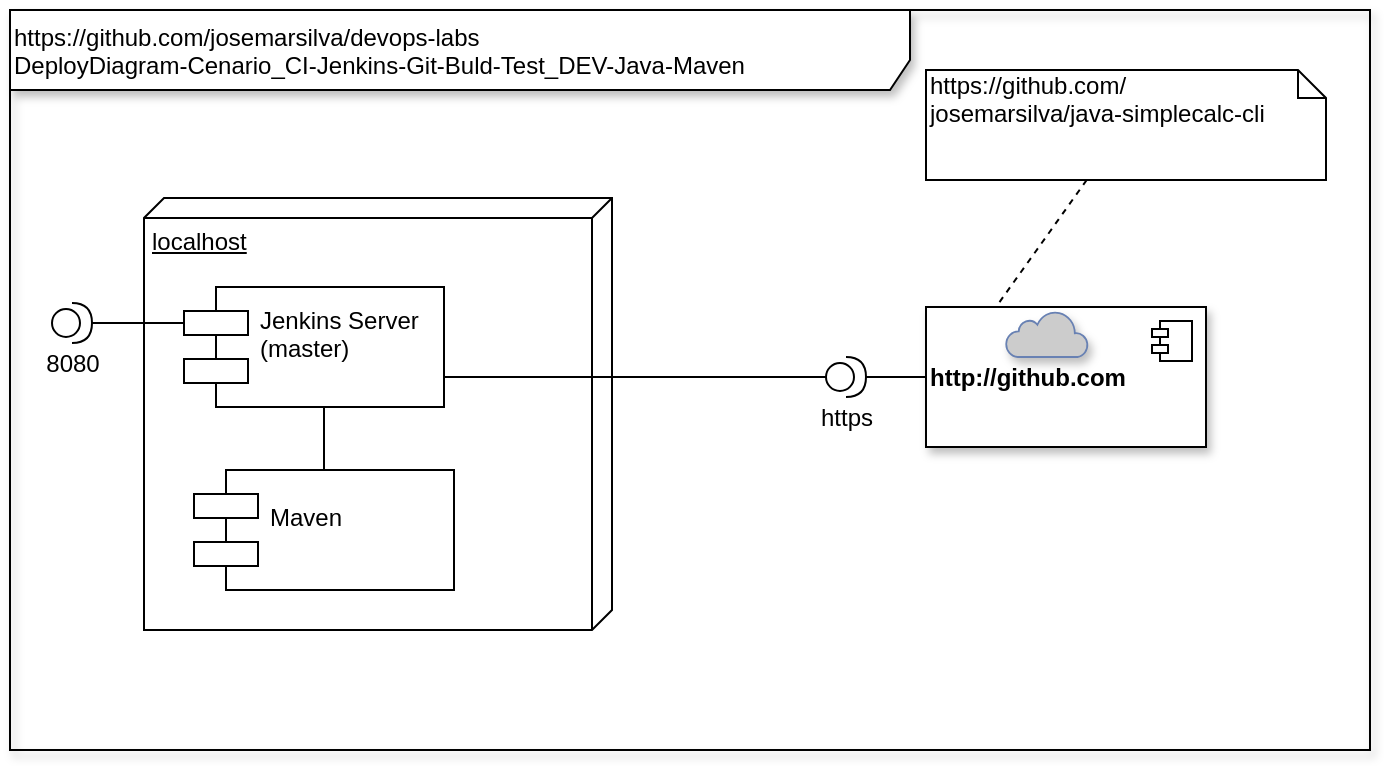 <mxfile version="10.8.0" type="device"><diagram id="c1af6ed1-5dd4-e5cc-a44b-6a3fdba68739" name="Page-1"><mxGraphModel dx="840" dy="536" grid="1" gridSize="10" guides="1" tooltips="1" connect="1" arrows="1" fold="1" page="1" pageScale="1" pageWidth="827" pageHeight="1169" background="#ffffff" math="0" shadow="0"><root><mxCell id="0"/><mxCell id="1" parent="0"/><mxCell id="3" value="https://github.com/josemarsilva/devops-labs&lt;br&gt;DeployDiagram-Cenario_CI-Jenkins-Git-Buld-Test_DEV-Java-Maven" style="shape=umlFrame;whiteSpace=wrap;html=1;shadow=1;width=450;height=40;align=left;verticalAlign=top;" parent="1" vertex="1"><mxGeometry width="680" height="370" as="geometry"/></mxCell><mxCell id="12" value="&lt;b&gt;http://github.com&lt;/b&gt;" style="html=1;shadow=1;align=left;" parent="1" vertex="1"><mxGeometry x="458" y="148.5" width="140" height="70" as="geometry"/></mxCell><mxCell id="13" value="" style="shape=component;jettyWidth=8;jettyHeight=4;" parent="12" vertex="1"><mxGeometry x="1" width="20" height="20" relative="1" as="geometry"><mxPoint x="-27" y="7" as="offset"/></mxGeometry></mxCell><mxCell id="10" value="" style="html=1;outlineConnect=0;fillColor=#CCCCCC;strokeColor=#6881B3;gradientColor=none;gradientDirection=north;strokeWidth=2;shape=mxgraph.networks.cloud;fontColor=#ffffff;shadow=1;align=left;" parent="12" vertex="1"><mxGeometry x="40" y="2" width="41" height="23" as="geometry"/></mxCell><mxCell id="14" style="edgeStyle=orthogonalEdgeStyle;rounded=0;html=1;exitX=0;exitY=0.25;entryX=0;entryY=0.25;jettySize=auto;orthogonalLoop=1;" parent="1" source="12" target="12" edge="1"><mxGeometry relative="1" as="geometry"/></mxCell><mxCell id="1h4oordIncqZEZS934fF-22" value="localhost" style="verticalAlign=top;align=left;spacingTop=8;spacingLeft=2;spacingRight=12;shape=cube;size=10;direction=south;fontStyle=4;html=1;" parent="1" vertex="1"><mxGeometry x="67" y="94" width="234" height="216" as="geometry"/></mxCell><mxCell id="bvjkE3-LJcjfqgepDEgw-20" style="edgeStyle=orthogonalEdgeStyle;rounded=0;orthogonalLoop=1;jettySize=auto;html=1;exitX=0.5;exitY=1;exitDx=0;exitDy=0;entryX=0.5;entryY=0;entryDx=0;entryDy=0;endArrow=none;endFill=0;" edge="1" parent="1" source="1h4oordIncqZEZS934fF-23" target="bvjkE3-LJcjfqgepDEgw-19"><mxGeometry relative="1" as="geometry"/></mxCell><mxCell id="1h4oordIncqZEZS934fF-23" value="Jenkins Server&#10;(master)&#10;" style="shape=component;align=left;spacingLeft=36;" parent="1" vertex="1"><mxGeometry x="87" y="138.5" width="130" height="60" as="geometry"/></mxCell><mxCell id="1h4oordIncqZEZS934fF-32" style="edgeStyle=orthogonalEdgeStyle;rounded=0;orthogonalLoop=1;jettySize=auto;html=1;entryX=0;entryY=0.5;entryDx=0;entryDy=0;endArrow=none;endFill=0;" parent="1" source="1h4oordIncqZEZS934fF-31" target="12" edge="1"><mxGeometry relative="1" as="geometry"/></mxCell><mxCell id="1h4oordIncqZEZS934fF-31" value="https" style="shape=providedRequiredInterface;html=1;verticalLabelPosition=bottom;" parent="1" vertex="1"><mxGeometry x="408" y="173.5" width="20" height="20" as="geometry"/></mxCell><mxCell id="1h4oordIncqZEZS934fF-37" style="edgeStyle=none;rounded=0;orthogonalLoop=1;jettySize=auto;html=1;entryX=0;entryY=0.3;entryDx=0;entryDy=0;endArrow=none;endFill=0;" parent="1" source="1h4oordIncqZEZS934fF-36" target="1h4oordIncqZEZS934fF-23" edge="1"><mxGeometry relative="1" as="geometry"/></mxCell><mxCell id="1h4oordIncqZEZS934fF-36" value="8080" style="shape=providedRequiredInterface;html=1;verticalLabelPosition=bottom;" parent="1" vertex="1"><mxGeometry x="21" y="146.5" width="20" height="20" as="geometry"/></mxCell><mxCell id="1h4oordIncqZEZS934fF-35" style="rounded=0;orthogonalLoop=1;jettySize=auto;html=1;exitX=1;exitY=0.75;exitDx=0;exitDy=0;entryX=0;entryY=0.5;entryDx=0;entryDy=0;entryPerimeter=0;endArrow=none;endFill=0;" parent="1" source="1h4oordIncqZEZS934fF-23" target="1h4oordIncqZEZS934fF-31" edge="1"><mxGeometry relative="1" as="geometry"><mxPoint x="341" y="184" as="targetPoint"/></mxGeometry></mxCell><mxCell id="1h4oordIncqZEZS934fF-40" style="edgeStyle=none;rounded=0;orthogonalLoop=1;jettySize=auto;html=1;entryX=0.25;entryY=0;entryDx=0;entryDy=0;endArrow=none;endFill=0;dashed=1;" parent="1" source="1h4oordIncqZEZS934fF-38" target="12" edge="1"><mxGeometry relative="1" as="geometry"/></mxCell><mxCell id="1h4oordIncqZEZS934fF-38" value="https://github.com/&lt;br&gt;josemarsilva/java-simplecalc-cli" style="shape=note;whiteSpace=wrap;html=1;size=14;verticalAlign=top;align=left;spacingTop=-6;" parent="1" vertex="1"><mxGeometry x="458" y="30" width="200" height="55" as="geometry"/></mxCell><mxCell id="bvjkE3-LJcjfqgepDEgw-19" value="Maven&#10;" style="shape=component;align=left;spacingLeft=36;" vertex="1" parent="1"><mxGeometry x="92" y="230" width="130" height="60" as="geometry"/></mxCell><mxCell id="19" value="Untitled Layer" parent="0"/></root></mxGraphModel></diagram></mxfile>